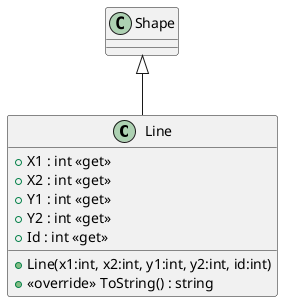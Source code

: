 @startuml
class Line {
    + X1 : int <<get>>
    + X2 : int <<get>>
    + Y1 : int <<get>>
    + Y2 : int <<get>>
    + Id : int <<get>>
    + Line(x1:int, x2:int, y1:int, y2:int, id:int)
    + <<override>> ToString() : string
}
Shape <|-- Line
@enduml
